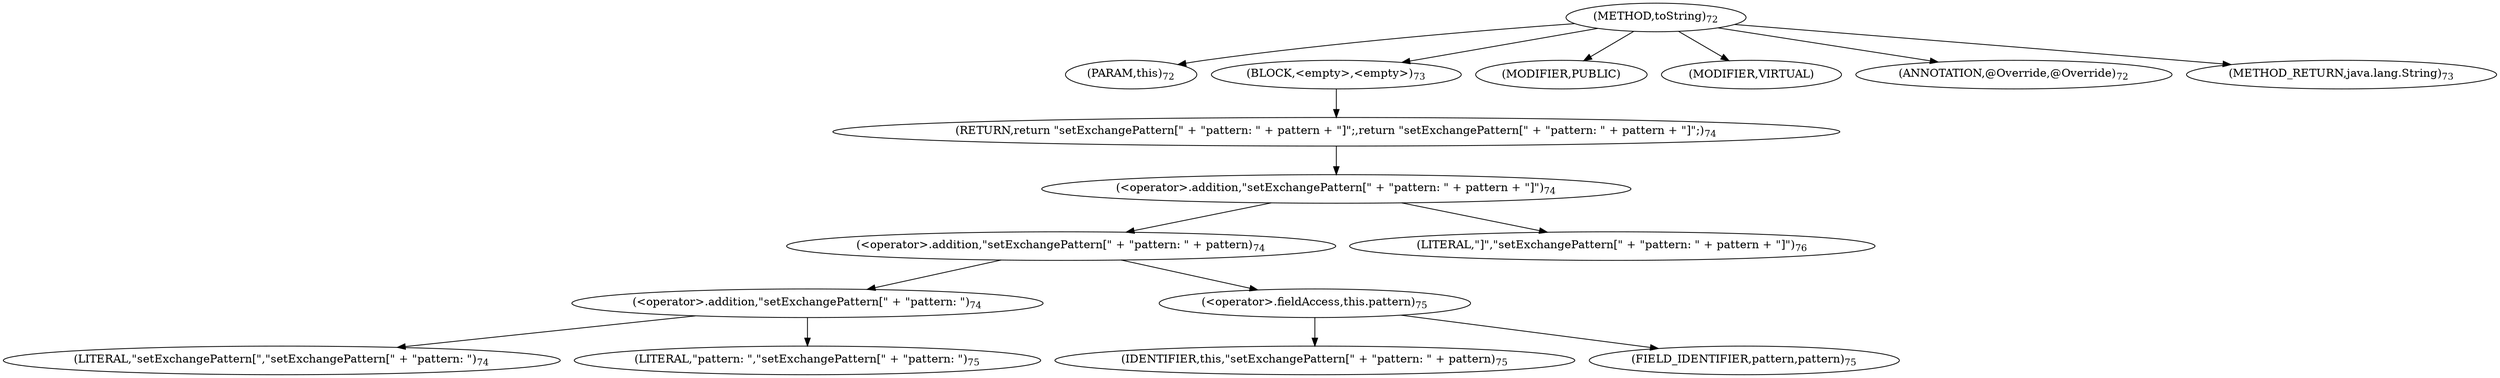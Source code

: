 digraph "toString" {  
"84" [label = <(METHOD,toString)<SUB>72</SUB>> ]
"85" [label = <(PARAM,this)<SUB>72</SUB>> ]
"86" [label = <(BLOCK,&lt;empty&gt;,&lt;empty&gt;)<SUB>73</SUB>> ]
"87" [label = <(RETURN,return &quot;setExchangePattern[&quot; + &quot;pattern: &quot; + pattern + &quot;]&quot;;,return &quot;setExchangePattern[&quot; + &quot;pattern: &quot; + pattern + &quot;]&quot;;)<SUB>74</SUB>> ]
"88" [label = <(&lt;operator&gt;.addition,&quot;setExchangePattern[&quot; + &quot;pattern: &quot; + pattern + &quot;]&quot;)<SUB>74</SUB>> ]
"89" [label = <(&lt;operator&gt;.addition,&quot;setExchangePattern[&quot; + &quot;pattern: &quot; + pattern)<SUB>74</SUB>> ]
"90" [label = <(&lt;operator&gt;.addition,&quot;setExchangePattern[&quot; + &quot;pattern: &quot;)<SUB>74</SUB>> ]
"91" [label = <(LITERAL,&quot;setExchangePattern[&quot;,&quot;setExchangePattern[&quot; + &quot;pattern: &quot;)<SUB>74</SUB>> ]
"92" [label = <(LITERAL,&quot;pattern: &quot;,&quot;setExchangePattern[&quot; + &quot;pattern: &quot;)<SUB>75</SUB>> ]
"93" [label = <(&lt;operator&gt;.fieldAccess,this.pattern)<SUB>75</SUB>> ]
"94" [label = <(IDENTIFIER,this,&quot;setExchangePattern[&quot; + &quot;pattern: &quot; + pattern)<SUB>75</SUB>> ]
"95" [label = <(FIELD_IDENTIFIER,pattern,pattern)<SUB>75</SUB>> ]
"96" [label = <(LITERAL,&quot;]&quot;,&quot;setExchangePattern[&quot; + &quot;pattern: &quot; + pattern + &quot;]&quot;)<SUB>76</SUB>> ]
"97" [label = <(MODIFIER,PUBLIC)> ]
"98" [label = <(MODIFIER,VIRTUAL)> ]
"99" [label = <(ANNOTATION,@Override,@Override)<SUB>72</SUB>> ]
"100" [label = <(METHOD_RETURN,java.lang.String)<SUB>73</SUB>> ]
  "84" -> "85" 
  "84" -> "86" 
  "84" -> "97" 
  "84" -> "98" 
  "84" -> "99" 
  "84" -> "100" 
  "86" -> "87" 
  "87" -> "88" 
  "88" -> "89" 
  "88" -> "96" 
  "89" -> "90" 
  "89" -> "93" 
  "90" -> "91" 
  "90" -> "92" 
  "93" -> "94" 
  "93" -> "95" 
}
